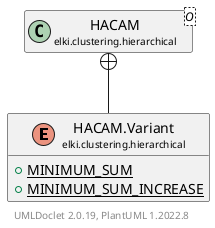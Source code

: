 @startuml
    remove .*\.(Instance|Par|Parameterizer|Factory)$
    set namespaceSeparator none
    hide empty fields
    hide empty methods

    enum "<size:14>HACAM.Variant\n<size:10>elki.clustering.hierarchical" as elki.clustering.hierarchical.HACAM.Variant [[HACAM.Variant.html]] {
        {static} +MINIMUM_SUM
        {static} +MINIMUM_SUM_INCREASE
    }

    class "<size:14>HACAM\n<size:10>elki.clustering.hierarchical" as elki.clustering.hierarchical.HACAM<O> [[HACAM.html]]

    elki.clustering.hierarchical.HACAM +-- elki.clustering.hierarchical.HACAM.Variant

    center footer UMLDoclet 2.0.19, PlantUML 1.2022.8
@enduml
